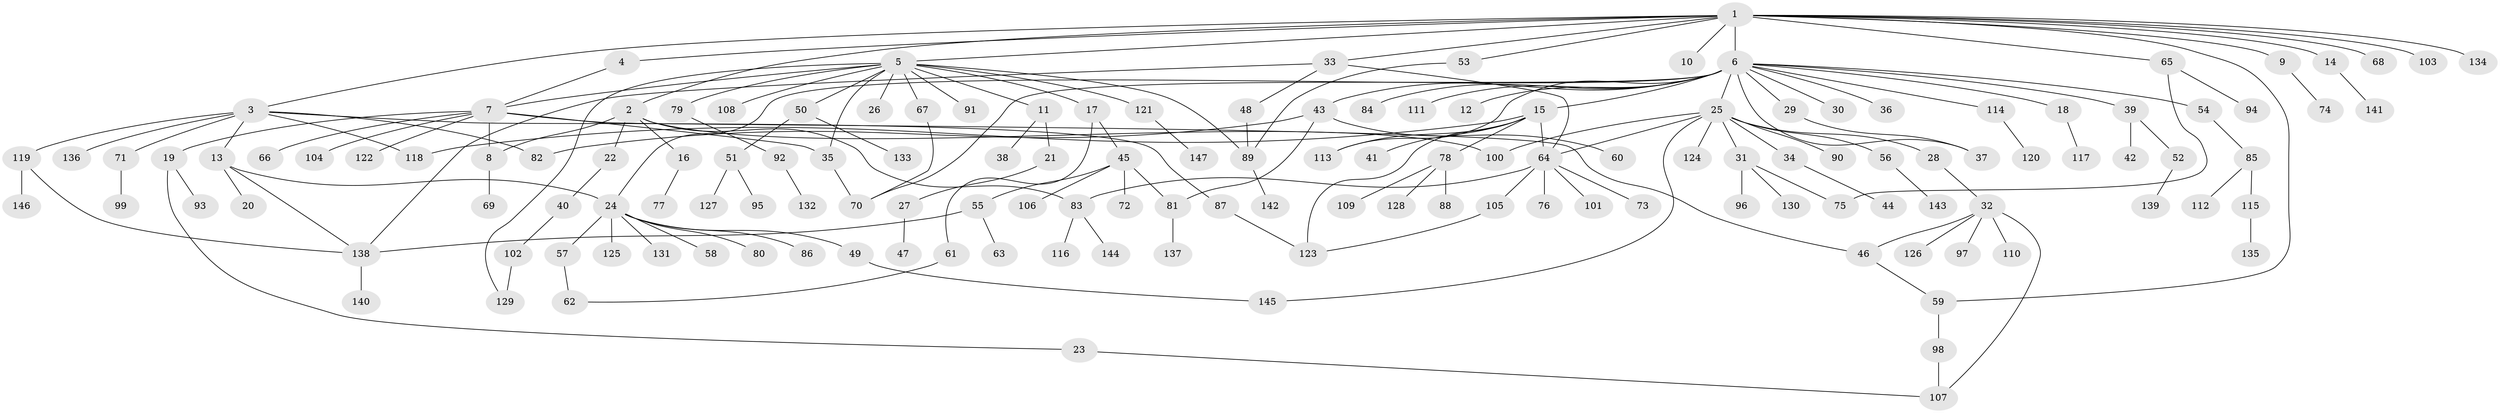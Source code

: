 // coarse degree distribution, {6: 0.02912621359223301, 14: 0.009708737864077669, 2: 0.32038834951456313, 16: 0.009708737864077669, 1: 0.4174757281553398, 4: 0.04854368932038835, 3: 0.10679611650485436, 8: 0.019417475728155338, 7: 0.019417475728155338, 9: 0.009708737864077669, 13: 0.009708737864077669}
// Generated by graph-tools (version 1.1) at 2025/36/03/04/25 23:36:49]
// undirected, 147 vertices, 176 edges
graph export_dot {
  node [color=gray90,style=filled];
  1;
  2;
  3;
  4;
  5;
  6;
  7;
  8;
  9;
  10;
  11;
  12;
  13;
  14;
  15;
  16;
  17;
  18;
  19;
  20;
  21;
  22;
  23;
  24;
  25;
  26;
  27;
  28;
  29;
  30;
  31;
  32;
  33;
  34;
  35;
  36;
  37;
  38;
  39;
  40;
  41;
  42;
  43;
  44;
  45;
  46;
  47;
  48;
  49;
  50;
  51;
  52;
  53;
  54;
  55;
  56;
  57;
  58;
  59;
  60;
  61;
  62;
  63;
  64;
  65;
  66;
  67;
  68;
  69;
  70;
  71;
  72;
  73;
  74;
  75;
  76;
  77;
  78;
  79;
  80;
  81;
  82;
  83;
  84;
  85;
  86;
  87;
  88;
  89;
  90;
  91;
  92;
  93;
  94;
  95;
  96;
  97;
  98;
  99;
  100;
  101;
  102;
  103;
  104;
  105;
  106;
  107;
  108;
  109;
  110;
  111;
  112;
  113;
  114;
  115;
  116;
  117;
  118;
  119;
  120;
  121;
  122;
  123;
  124;
  125;
  126;
  127;
  128;
  129;
  130;
  131;
  132;
  133;
  134;
  135;
  136;
  137;
  138;
  139;
  140;
  141;
  142;
  143;
  144;
  145;
  146;
  147;
  1 -- 2;
  1 -- 3;
  1 -- 4;
  1 -- 5;
  1 -- 6;
  1 -- 9;
  1 -- 10;
  1 -- 14;
  1 -- 33;
  1 -- 53;
  1 -- 59;
  1 -- 65;
  1 -- 68;
  1 -- 103;
  1 -- 134;
  2 -- 8;
  2 -- 16;
  2 -- 22;
  2 -- 83;
  2 -- 100;
  3 -- 13;
  3 -- 71;
  3 -- 82;
  3 -- 87;
  3 -- 118;
  3 -- 119;
  3 -- 136;
  4 -- 7;
  5 -- 7;
  5 -- 11;
  5 -- 17;
  5 -- 26;
  5 -- 35;
  5 -- 50;
  5 -- 67;
  5 -- 79;
  5 -- 89;
  5 -- 91;
  5 -- 108;
  5 -- 121;
  5 -- 129;
  6 -- 12;
  6 -- 15;
  6 -- 18;
  6 -- 24;
  6 -- 25;
  6 -- 29;
  6 -- 30;
  6 -- 36;
  6 -- 37;
  6 -- 39;
  6 -- 43;
  6 -- 54;
  6 -- 70;
  6 -- 84;
  6 -- 111;
  6 -- 113;
  6 -- 114;
  7 -- 8;
  7 -- 19;
  7 -- 35;
  7 -- 46;
  7 -- 66;
  7 -- 104;
  7 -- 122;
  8 -- 69;
  9 -- 74;
  11 -- 21;
  11 -- 38;
  13 -- 20;
  13 -- 24;
  13 -- 138;
  14 -- 141;
  15 -- 41;
  15 -- 64;
  15 -- 78;
  15 -- 113;
  15 -- 118;
  15 -- 123;
  16 -- 77;
  17 -- 45;
  17 -- 61;
  18 -- 117;
  19 -- 23;
  19 -- 93;
  21 -- 27;
  22 -- 40;
  23 -- 107;
  24 -- 49;
  24 -- 57;
  24 -- 58;
  24 -- 80;
  24 -- 86;
  24 -- 125;
  24 -- 131;
  25 -- 28;
  25 -- 31;
  25 -- 34;
  25 -- 56;
  25 -- 64;
  25 -- 90;
  25 -- 100;
  25 -- 124;
  25 -- 145;
  27 -- 47;
  28 -- 32;
  29 -- 37;
  31 -- 75;
  31 -- 96;
  31 -- 130;
  32 -- 46;
  32 -- 97;
  32 -- 107;
  32 -- 110;
  32 -- 126;
  33 -- 48;
  33 -- 64;
  33 -- 138;
  34 -- 44;
  35 -- 70;
  39 -- 42;
  39 -- 52;
  40 -- 102;
  43 -- 60;
  43 -- 81;
  43 -- 82;
  45 -- 55;
  45 -- 72;
  45 -- 81;
  45 -- 106;
  46 -- 59;
  48 -- 89;
  49 -- 145;
  50 -- 51;
  50 -- 133;
  51 -- 95;
  51 -- 127;
  52 -- 139;
  53 -- 89;
  54 -- 85;
  55 -- 63;
  55 -- 138;
  56 -- 143;
  57 -- 62;
  59 -- 98;
  61 -- 62;
  64 -- 73;
  64 -- 76;
  64 -- 83;
  64 -- 101;
  64 -- 105;
  65 -- 75;
  65 -- 94;
  67 -- 70;
  71 -- 99;
  78 -- 88;
  78 -- 109;
  78 -- 128;
  79 -- 92;
  81 -- 137;
  83 -- 116;
  83 -- 144;
  85 -- 112;
  85 -- 115;
  87 -- 123;
  89 -- 142;
  92 -- 132;
  98 -- 107;
  102 -- 129;
  105 -- 123;
  114 -- 120;
  115 -- 135;
  119 -- 138;
  119 -- 146;
  121 -- 147;
  138 -- 140;
}
